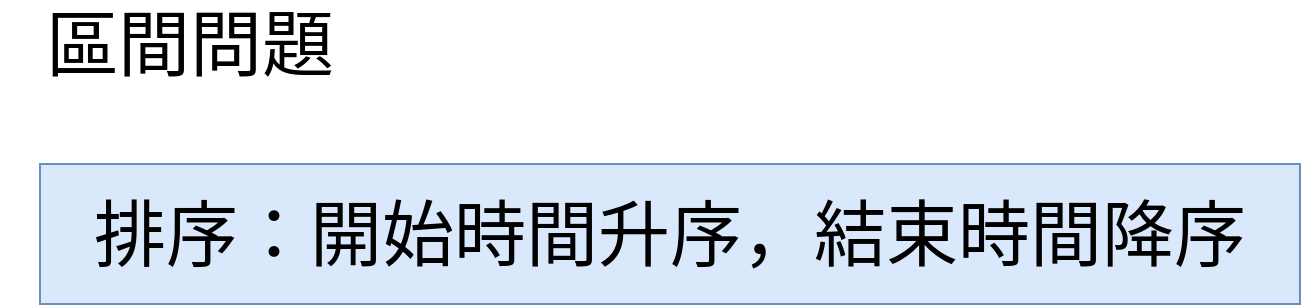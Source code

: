 <mxfile version="14.1.2" type="github" pages="4">
  <diagram id="k40U_msepHxBEVWG5PQl" name="介紹">
    <mxGraphModel dx="1758" dy="926" grid="0" gridSize="10" guides="1" tooltips="1" connect="1" arrows="1" fold="1" page="1" pageScale="1" pageWidth="1600" pageHeight="1200" math="0" shadow="0">
      <root>
        <mxCell id="0" />
        <mxCell id="1" parent="0" />
        <mxCell id="yza4yETN_8hYnxXOFoJj-14" value="&amp;nbsp;&amp;nbsp;" style="text;html=1;strokeColor=none;fillColor=none;align=center;verticalAlign=middle;whiteSpace=wrap;rounded=0;fontSize=36;" vertex="1" parent="1">
          <mxGeometry x="70" y="70" width="40" height="20" as="geometry" />
        </mxCell>
        <mxCell id="yza4yETN_8hYnxXOFoJj-17" value="區間問題" style="text;html=1;strokeColor=none;fillColor=none;align=center;verticalAlign=middle;whiteSpace=wrap;rounded=0;fontSize=36;" vertex="1" parent="1">
          <mxGeometry x="10" y="50" width="190" height="20" as="geometry" />
        </mxCell>
        <mxCell id="yza4yETN_8hYnxXOFoJj-18" value="排序：開始時間升序，結束時間降序" style="text;html=1;strokeColor=#6c8ebf;fillColor=#dae8fc;align=center;verticalAlign=middle;whiteSpace=wrap;rounded=0;fontSize=36;" vertex="1" parent="1">
          <mxGeometry x="30" y="120" width="630" height="70" as="geometry" />
        </mxCell>
      </root>
    </mxGraphModel>
  </diagram>
  <diagram id="8sLzEi3xSBCyshJN9eUR" name="覆蓋">
    <mxGraphModel dx="2511" dy="1323" grid="0" gridSize="10" guides="1" tooltips="1" connect="1" arrows="1" fold="1" page="1" pageScale="1" pageWidth="1600" pageHeight="1200" math="0" shadow="0">
      <root>
        <mxCell id="LRCooFBfbRx0md899J4_-0" />
        <mxCell id="LRCooFBfbRx0md899J4_-1" parent="LRCooFBfbRx0md899J4_-0" />
        <mxCell id="fPUWLqxRxPVW6Cg5z5vS-0" value="" style="group" vertex="1" connectable="0" parent="LRCooFBfbRx0md899J4_-1">
          <mxGeometry x="42" y="280" width="170" height="120" as="geometry" />
        </mxCell>
        <mxCell id="fPUWLqxRxPVW6Cg5z5vS-1" value="" style="shape=crossbar;whiteSpace=wrap;html=1;rounded=1;fontSize=36;" vertex="1" parent="fPUWLqxRxPVW6Cg5z5vS-0">
          <mxGeometry width="170" height="50" as="geometry" />
        </mxCell>
        <mxCell id="fPUWLqxRxPVW6Cg5z5vS-2" value="" style="endArrow=none;html=1;fontSize=36;" edge="1" parent="fPUWLqxRxPVW6Cg5z5vS-0">
          <mxGeometry width="50" height="50" relative="1" as="geometry">
            <mxPoint y="120" as="sourcePoint" />
            <mxPoint y="70" as="targetPoint" />
          </mxGeometry>
        </mxCell>
        <mxCell id="fPUWLqxRxPVW6Cg5z5vS-3" value="" style="group" vertex="1" connectable="0" parent="LRCooFBfbRx0md899J4_-1">
          <mxGeometry x="42" y="450" width="170" height="120" as="geometry" />
        </mxCell>
        <mxCell id="fPUWLqxRxPVW6Cg5z5vS-4" value="" style="shape=crossbar;whiteSpace=wrap;html=1;rounded=1;fontSize=36;" vertex="1" parent="fPUWLqxRxPVW6Cg5z5vS-3">
          <mxGeometry width="170" height="50" as="geometry" />
        </mxCell>
        <mxCell id="fPUWLqxRxPVW6Cg5z5vS-5" value="" style="shape=crossbar;whiteSpace=wrap;html=1;rounded=1;fontSize=36;" vertex="1" parent="fPUWLqxRxPVW6Cg5z5vS-3">
          <mxGeometry y="70" width="87" height="50" as="geometry" />
        </mxCell>
        <mxCell id="fPUWLqxRxPVW6Cg5z5vS-6" value="" style="group" vertex="1" connectable="0" parent="LRCooFBfbRx0md899J4_-1">
          <mxGeometry x="42" y="620" width="170" height="120" as="geometry" />
        </mxCell>
        <mxCell id="fPUWLqxRxPVW6Cg5z5vS-7" value="" style="shape=crossbar;whiteSpace=wrap;html=1;rounded=1;fontSize=36;" vertex="1" parent="fPUWLqxRxPVW6Cg5z5vS-6">
          <mxGeometry width="170" height="50" as="geometry" />
        </mxCell>
        <mxCell id="fPUWLqxRxPVW6Cg5z5vS-8" value="" style="shape=crossbar;whiteSpace=wrap;html=1;rounded=1;fontSize=36;" vertex="1" parent="fPUWLqxRxPVW6Cg5z5vS-6">
          <mxGeometry y="70" width="170" height="50" as="geometry" />
        </mxCell>
        <mxCell id="fPUWLqxRxPVW6Cg5z5vS-9" value="" style="group" vertex="1" connectable="0" parent="LRCooFBfbRx0md899J4_-1">
          <mxGeometry x="1354" y="263" width="260" height="120" as="geometry" />
        </mxCell>
        <mxCell id="fPUWLqxRxPVW6Cg5z5vS-10" value="" style="shape=crossbar;whiteSpace=wrap;html=1;rounded=1;fontSize=36;" vertex="1" parent="fPUWLqxRxPVW6Cg5z5vS-9">
          <mxGeometry width="170" height="50" as="geometry" />
        </mxCell>
        <mxCell id="fPUWLqxRxPVW6Cg5z5vS-11" value="" style="shape=crossbar;whiteSpace=wrap;html=1;rounded=1;fontSize=36;" vertex="1" parent="fPUWLqxRxPVW6Cg5z5vS-9">
          <mxGeometry y="70" width="260" height="50" as="geometry" />
        </mxCell>
        <mxCell id="1_Ymc9rVn8F6HS1v89Uj-0" value="覆蓋" style="text;html=1;strokeColor=#6c8ebf;fillColor=#dae8fc;align=center;verticalAlign=middle;whiteSpace=wrap;rounded=0;fontSize=36;" vertex="1" parent="LRCooFBfbRx0md899J4_-1">
          <mxGeometry x="25" y="34" width="191" height="70" as="geometry" />
        </mxCell>
        <mxCell id="1_Ymc9rVn8F6HS1v89Uj-1" value="第一種類型" style="text;html=1;strokeColor=#82b366;fillColor=#d5e8d4;align=center;verticalAlign=middle;whiteSpace=wrap;rounded=0;fontSize=36;" vertex="1" parent="LRCooFBfbRx0md899J4_-1">
          <mxGeometry x="25" y="138" width="191" height="70" as="geometry" />
        </mxCell>
        <mxCell id="1_Ymc9rVn8F6HS1v89Uj-3" value="不會出現" style="text;html=1;strokeColor=#82b366;fillColor=#d5e8d4;align=center;verticalAlign=middle;whiteSpace=wrap;rounded=0;fontSize=36;" vertex="1" parent="LRCooFBfbRx0md899J4_-1">
          <mxGeometry x="1348" y="131" width="191" height="70" as="geometry" />
        </mxCell>
        <mxCell id="1_Ymc9rVn8F6HS1v89Uj-12" value="" style="group" vertex="1" connectable="0" parent="LRCooFBfbRx0md899J4_-1">
          <mxGeometry x="349" y="275" width="170" height="120" as="geometry" />
        </mxCell>
        <mxCell id="1_Ymc9rVn8F6HS1v89Uj-13" value="" style="shape=crossbar;whiteSpace=wrap;html=1;rounded=1;fontSize=36;" vertex="1" parent="1_Ymc9rVn8F6HS1v89Uj-12">
          <mxGeometry width="170" height="50" as="geometry" />
        </mxCell>
        <mxCell id="1_Ymc9rVn8F6HS1v89Uj-14" value="" style="shape=crossbar;whiteSpace=wrap;html=1;rounded=1;fontSize=36;" vertex="1" parent="1_Ymc9rVn8F6HS1v89Uj-12">
          <mxGeometry x="19" y="70" width="73" height="50" as="geometry" />
        </mxCell>
        <mxCell id="1_Ymc9rVn8F6HS1v89Uj-24" value="第二種類型" style="text;html=1;strokeColor=#82b366;fillColor=#d5e8d4;align=center;verticalAlign=middle;whiteSpace=wrap;rounded=0;fontSize=36;" vertex="1" parent="LRCooFBfbRx0md899J4_-1">
          <mxGeometry x="347" y="138" width="191" height="70" as="geometry" />
        </mxCell>
        <mxCell id="ZgiM_EqnWwAzfY51EDLJ-8" style="edgeStyle=orthogonalEdgeStyle;rounded=0;orthogonalLoop=1;jettySize=auto;html=1;entryX=0;entryY=0.5;entryDx=0;entryDy=0;fontSize=24;exitX=0.5;exitY=1;exitDx=0;exitDy=0;" edge="1" parent="LRCooFBfbRx0md899J4_-1" source="1_Ymc9rVn8F6HS1v89Uj-31" target="kfTZOMJSTyrOhTndlJXd-0">
          <mxGeometry relative="1" as="geometry" />
        </mxCell>
        <mxCell id="1_Ymc9rVn8F6HS1v89Uj-31" value="end &amp;gt; new_start&lt;br&gt;end &amp;gt;= new_end" style="rounded=0;whiteSpace=wrap;html=1;fontSize=24;" vertex="1" parent="LRCooFBfbRx0md899J4_-1">
          <mxGeometry x="21" y="816" width="260" height="60" as="geometry" />
        </mxCell>
        <mxCell id="ZgiM_EqnWwAzfY51EDLJ-9" style="edgeStyle=orthogonalEdgeStyle;rounded=0;orthogonalLoop=1;jettySize=auto;html=1;fontSize=24;exitX=0.5;exitY=1;exitDx=0;exitDy=0;" edge="1" parent="LRCooFBfbRx0md899J4_-1" source="1_Ymc9rVn8F6HS1v89Uj-32" target="kfTZOMJSTyrOhTndlJXd-0">
          <mxGeometry relative="1" as="geometry" />
        </mxCell>
        <mxCell id="1_Ymc9rVn8F6HS1v89Uj-32" value="end &amp;gt; new_start&lt;br&gt;end &amp;gt; new_end" style="rounded=0;whiteSpace=wrap;html=1;fontSize=24;" vertex="1" parent="LRCooFBfbRx0md899J4_-1">
          <mxGeometry x="323" y="816" width="260" height="60" as="geometry" />
        </mxCell>
        <mxCell id="kfTZOMJSTyrOhTndlJXd-0" value="end &amp;gt;= new_start&lt;br&gt;end &amp;gt;= new_end&amp;nbsp;" style="rounded=0;whiteSpace=wrap;html=1;fontSize=24;" vertex="1" parent="LRCooFBfbRx0md899J4_-1">
          <mxGeometry x="676" y="1084" width="260" height="60" as="geometry" />
        </mxCell>
        <mxCell id="ZgiM_EqnWwAzfY51EDLJ-0" value="" style="group" vertex="1" connectable="0" parent="LRCooFBfbRx0md899J4_-1">
          <mxGeometry x="690" y="270" width="170" height="120" as="geometry" />
        </mxCell>
        <mxCell id="ZgiM_EqnWwAzfY51EDLJ-1" value="" style="shape=crossbar;whiteSpace=wrap;html=1;rounded=1;fontSize=36;" vertex="1" parent="ZgiM_EqnWwAzfY51EDLJ-0">
          <mxGeometry width="170" height="50" as="geometry" />
        </mxCell>
        <mxCell id="ZgiM_EqnWwAzfY51EDLJ-2" value="" style="shape=crossbar;whiteSpace=wrap;html=1;rounded=1;fontSize=36;" vertex="1" parent="ZgiM_EqnWwAzfY51EDLJ-0">
          <mxGeometry x="68" y="70" width="100" height="50" as="geometry" />
        </mxCell>
        <mxCell id="ZgiM_EqnWwAzfY51EDLJ-3" value="" style="group" vertex="1" connectable="0" parent="LRCooFBfbRx0md899J4_-1">
          <mxGeometry x="1046" y="268" width="170" height="120" as="geometry" />
        </mxCell>
        <mxCell id="ZgiM_EqnWwAzfY51EDLJ-4" value="" style="shape=crossbar;whiteSpace=wrap;html=1;rounded=1;fontSize=36;" vertex="1" parent="ZgiM_EqnWwAzfY51EDLJ-3">
          <mxGeometry width="170" height="50" as="geometry" />
        </mxCell>
        <mxCell id="ZgiM_EqnWwAzfY51EDLJ-5" value="" style="endArrow=none;html=1;fontSize=24;" edge="1" parent="ZgiM_EqnWwAzfY51EDLJ-3">
          <mxGeometry width="50" height="50" relative="1" as="geometry">
            <mxPoint x="170" y="120" as="sourcePoint" />
            <mxPoint x="170" y="70" as="targetPoint" />
          </mxGeometry>
        </mxCell>
        <mxCell id="ZgiM_EqnWwAzfY51EDLJ-6" value="第三種類型" style="text;html=1;strokeColor=#82b366;fillColor=#d5e8d4;align=center;verticalAlign=middle;whiteSpace=wrap;rounded=0;fontSize=36;" vertex="1" parent="LRCooFBfbRx0md899J4_-1">
          <mxGeometry x="685" y="138" width="191" height="70" as="geometry" />
        </mxCell>
        <mxCell id="ZgiM_EqnWwAzfY51EDLJ-13" style="edgeStyle=orthogonalEdgeStyle;rounded=0;orthogonalLoop=1;jettySize=auto;html=1;fontSize=24;" edge="1" parent="LRCooFBfbRx0md899J4_-1" source="ZgiM_EqnWwAzfY51EDLJ-7">
          <mxGeometry relative="1" as="geometry">
            <mxPoint x="806" y="1083" as="targetPoint" />
          </mxGeometry>
        </mxCell>
        <mxCell id="ZgiM_EqnWwAzfY51EDLJ-7" value="end &amp;gt; new_start&lt;br&gt;end == new_end" style="rounded=0;whiteSpace=wrap;html=1;fontSize=24;" vertex="1" parent="LRCooFBfbRx0md899J4_-1">
          <mxGeometry x="676" y="816" width="260" height="60" as="geometry" />
        </mxCell>
        <mxCell id="ZgiM_EqnWwAzfY51EDLJ-11" value="第四種類型" style="text;html=1;strokeColor=#82b366;fillColor=#d5e8d4;align=center;verticalAlign=middle;whiteSpace=wrap;rounded=0;fontSize=36;" vertex="1" parent="LRCooFBfbRx0md899J4_-1">
          <mxGeometry x="1024" y="138" width="191" height="70" as="geometry" />
        </mxCell>
        <mxCell id="ZgiM_EqnWwAzfY51EDLJ-14" style="edgeStyle=orthogonalEdgeStyle;rounded=0;orthogonalLoop=1;jettySize=auto;html=1;entryX=1;entryY=0.5;entryDx=0;entryDy=0;fontSize=24;exitX=0.5;exitY=1;exitDx=0;exitDy=0;" edge="1" parent="LRCooFBfbRx0md899J4_-1" source="ZgiM_EqnWwAzfY51EDLJ-12" target="kfTZOMJSTyrOhTndlJXd-0">
          <mxGeometry relative="1" as="geometry" />
        </mxCell>
        <mxCell id="ZgiM_EqnWwAzfY51EDLJ-12" value="end == new_start&lt;br&gt;end == new_end" style="rounded=0;whiteSpace=wrap;html=1;fontSize=24;" vertex="1" parent="LRCooFBfbRx0md899J4_-1">
          <mxGeometry x="1011" y="816" width="260" height="60" as="geometry" />
        </mxCell>
      </root>
    </mxGraphModel>
  </diagram>
  <diagram id="y2ygOOci3g3uC6MwiM6w" name="區間合併">
    <mxGraphModel dx="1758" dy="926" grid="0" gridSize="10" guides="1" tooltips="1" connect="1" arrows="1" fold="1" page="1" pageScale="1" pageWidth="1600" pageHeight="1200" math="0" shadow="0">
      <root>
        <mxCell id="WLgvNWV7Dd8ycf4jn59o-0" />
        <mxCell id="WLgvNWV7Dd8ycf4jn59o-1" parent="WLgvNWV7Dd8ycf4jn59o-0" />
        <mxCell id="TZMFOUejf9UI1d6LOnjr-3" value="" style="group" vertex="1" connectable="0" parent="WLgvNWV7Dd8ycf4jn59o-1">
          <mxGeometry x="34" y="263" width="259" height="120" as="geometry" />
        </mxCell>
        <mxCell id="TZMFOUejf9UI1d6LOnjr-4" value="" style="shape=crossbar;whiteSpace=wrap;html=1;rounded=1;fontSize=36;" vertex="1" parent="TZMFOUejf9UI1d6LOnjr-3">
          <mxGeometry width="170" height="50" as="geometry" />
        </mxCell>
        <mxCell id="TZMFOUejf9UI1d6LOnjr-5" value="" style="shape=crossbar;whiteSpace=wrap;html=1;rounded=1;fontSize=36;" vertex="1" parent="TZMFOUejf9UI1d6LOnjr-3">
          <mxGeometry x="52" y="70" width="207" height="50" as="geometry" />
        </mxCell>
        <mxCell id="TZMFOUejf9UI1d6LOnjr-12" value="區間合併" style="text;html=1;strokeColor=#6c8ebf;fillColor=#dae8fc;align=center;verticalAlign=middle;whiteSpace=wrap;rounded=0;fontSize=36;" vertex="1" parent="WLgvNWV7Dd8ycf4jn59o-1">
          <mxGeometry x="25" y="34" width="191" height="70" as="geometry" />
        </mxCell>
        <mxCell id="TZMFOUejf9UI1d6LOnjr-13" value="第一種類型" style="text;html=1;strokeColor=#82b366;fillColor=#d5e8d4;align=center;verticalAlign=middle;whiteSpace=wrap;rounded=0;fontSize=36;" vertex="1" parent="WLgvNWV7Dd8ycf4jn59o-1">
          <mxGeometry x="25" y="138" width="191" height="70" as="geometry" />
        </mxCell>
        <mxCell id="TZMFOUejf9UI1d6LOnjr-38" style="edgeStyle=orthogonalEdgeStyle;rounded=0;orthogonalLoop=1;jettySize=auto;html=1;fontSize=24;" edge="1" parent="WLgvNWV7Dd8ycf4jn59o-1" source="TZMFOUejf9UI1d6LOnjr-25" target="TZMFOUejf9UI1d6LOnjr-32">
          <mxGeometry relative="1" as="geometry" />
        </mxCell>
        <mxCell id="TZMFOUejf9UI1d6LOnjr-25" value="end &amp;gt; new_start&lt;br&gt;end &amp;lt; new_end&amp;nbsp;" style="rounded=0;whiteSpace=wrap;html=1;fontSize=24;" vertex="1" parent="WLgvNWV7Dd8ycf4jn59o-1">
          <mxGeometry x="40" y="460" width="260" height="60" as="geometry" />
        </mxCell>
        <mxCell id="TZMFOUejf9UI1d6LOnjr-27" value="" style="group" vertex="1" connectable="0" parent="WLgvNWV7Dd8ycf4jn59o-1">
          <mxGeometry x="438" y="265" width="294" height="120" as="geometry" />
        </mxCell>
        <mxCell id="TZMFOUejf9UI1d6LOnjr-28" value="" style="shape=crossbar;whiteSpace=wrap;html=1;rounded=1;fontSize=36;" vertex="1" parent="TZMFOUejf9UI1d6LOnjr-27">
          <mxGeometry width="170" height="50" as="geometry" />
        </mxCell>
        <mxCell id="TZMFOUejf9UI1d6LOnjr-29" value="" style="shape=crossbar;whiteSpace=wrap;html=1;rounded=1;fontSize=36;" vertex="1" parent="TZMFOUejf9UI1d6LOnjr-27">
          <mxGeometry x="170" y="70" width="124" height="50" as="geometry" />
        </mxCell>
        <mxCell id="TZMFOUejf9UI1d6LOnjr-30" value="第二種類型" style="text;html=1;strokeColor=#82b366;fillColor=#d5e8d4;align=center;verticalAlign=middle;whiteSpace=wrap;rounded=0;fontSize=36;" vertex="1" parent="WLgvNWV7Dd8ycf4jn59o-1">
          <mxGeometry x="365" y="140" width="191" height="70" as="geometry" />
        </mxCell>
        <mxCell id="TZMFOUejf9UI1d6LOnjr-39" style="edgeStyle=orthogonalEdgeStyle;rounded=0;orthogonalLoop=1;jettySize=auto;html=1;entryX=0.5;entryY=0;entryDx=0;entryDy=0;fontSize=24;" edge="1" parent="WLgvNWV7Dd8ycf4jn59o-1" source="TZMFOUejf9UI1d6LOnjr-31" target="TZMFOUejf9UI1d6LOnjr-32">
          <mxGeometry relative="1" as="geometry" />
        </mxCell>
        <mxCell id="TZMFOUejf9UI1d6LOnjr-31" value="end == new_start&lt;br&gt;end &amp;lt; new_end&amp;nbsp;" style="rounded=0;whiteSpace=wrap;html=1;fontSize=24;" vertex="1" parent="WLgvNWV7Dd8ycf4jn59o-1">
          <mxGeometry x="436" y="460" width="260" height="60" as="geometry" />
        </mxCell>
        <mxCell id="TZMFOUejf9UI1d6LOnjr-32" value="end &amp;gt;= new_start&lt;br&gt;end &amp;lt; new_end&amp;nbsp;" style="rounded=0;whiteSpace=wrap;html=1;fontSize=24;" vertex="1" parent="WLgvNWV7Dd8ycf4jn59o-1">
          <mxGeometry x="224" y="649" width="260" height="60" as="geometry" />
        </mxCell>
      </root>
    </mxGraphModel>
  </diagram>
  <diagram id="_5UcQBcnjid67LFFGYLC" name="不相交">
    <mxGraphModel dx="1758" dy="926" grid="0" gridSize="10" guides="1" tooltips="1" connect="1" arrows="1" fold="1" page="1" pageScale="1" pageWidth="1600" pageHeight="1200" math="0" shadow="0">
      <root>
        <mxCell id="Nc-umPVJo_gliiLJLCxD-0" />
        <mxCell id="Nc-umPVJo_gliiLJLCxD-1" parent="Nc-umPVJo_gliiLJLCxD-0" />
        <mxCell id="n_ymAvEEKRq4mJ__NMRo-0" value="" style="group" vertex="1" connectable="0" parent="Nc-umPVJo_gliiLJLCxD-1">
          <mxGeometry x="34" y="263" width="259" height="120" as="geometry" />
        </mxCell>
        <mxCell id="n_ymAvEEKRq4mJ__NMRo-1" value="" style="shape=crossbar;whiteSpace=wrap;html=1;rounded=1;fontSize=36;" vertex="1" parent="n_ymAvEEKRq4mJ__NMRo-0">
          <mxGeometry width="170" height="50" as="geometry" />
        </mxCell>
        <mxCell id="n_ymAvEEKRq4mJ__NMRo-2" value="" style="shape=crossbar;whiteSpace=wrap;html=1;rounded=1;fontSize=36;" vertex="1" parent="n_ymAvEEKRq4mJ__NMRo-0">
          <mxGeometry x="192" y="68" width="207" height="50" as="geometry" />
        </mxCell>
        <mxCell id="n_ymAvEEKRq4mJ__NMRo-3" value="不相交" style="text;html=1;strokeColor=#6c8ebf;fillColor=#dae8fc;align=center;verticalAlign=middle;whiteSpace=wrap;rounded=0;fontSize=36;" vertex="1" parent="Nc-umPVJo_gliiLJLCxD-1">
          <mxGeometry x="25" y="34" width="191" height="70" as="geometry" />
        </mxCell>
        <mxCell id="n_ymAvEEKRq4mJ__NMRo-4" value="第一種類型" style="text;html=1;strokeColor=#82b366;fillColor=#d5e8d4;align=center;verticalAlign=middle;whiteSpace=wrap;rounded=0;fontSize=36;" vertex="1" parent="Nc-umPVJo_gliiLJLCxD-1">
          <mxGeometry x="25" y="138" width="191" height="70" as="geometry" />
        </mxCell>
        <mxCell id="n_ymAvEEKRq4mJ__NMRo-6" value="end &amp;lt; new_start" style="rounded=0;whiteSpace=wrap;html=1;fontSize=24;" vertex="1" parent="Nc-umPVJo_gliiLJLCxD-1">
          <mxGeometry x="40" y="460" width="260" height="60" as="geometry" />
        </mxCell>
      </root>
    </mxGraphModel>
  </diagram>
</mxfile>
